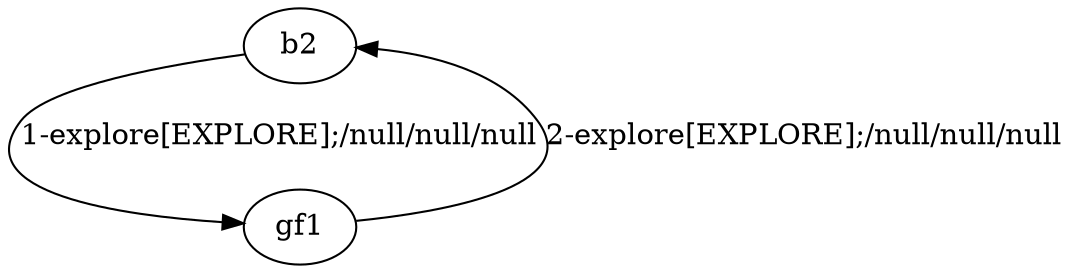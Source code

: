 # Total number of goals covered by this test: 1
# gf1 --> b2

digraph g {
"b2" -> "gf1" [label = "1-explore[EXPLORE];/null/null/null"];
"gf1" -> "b2" [label = "2-explore[EXPLORE];/null/null/null"];
}